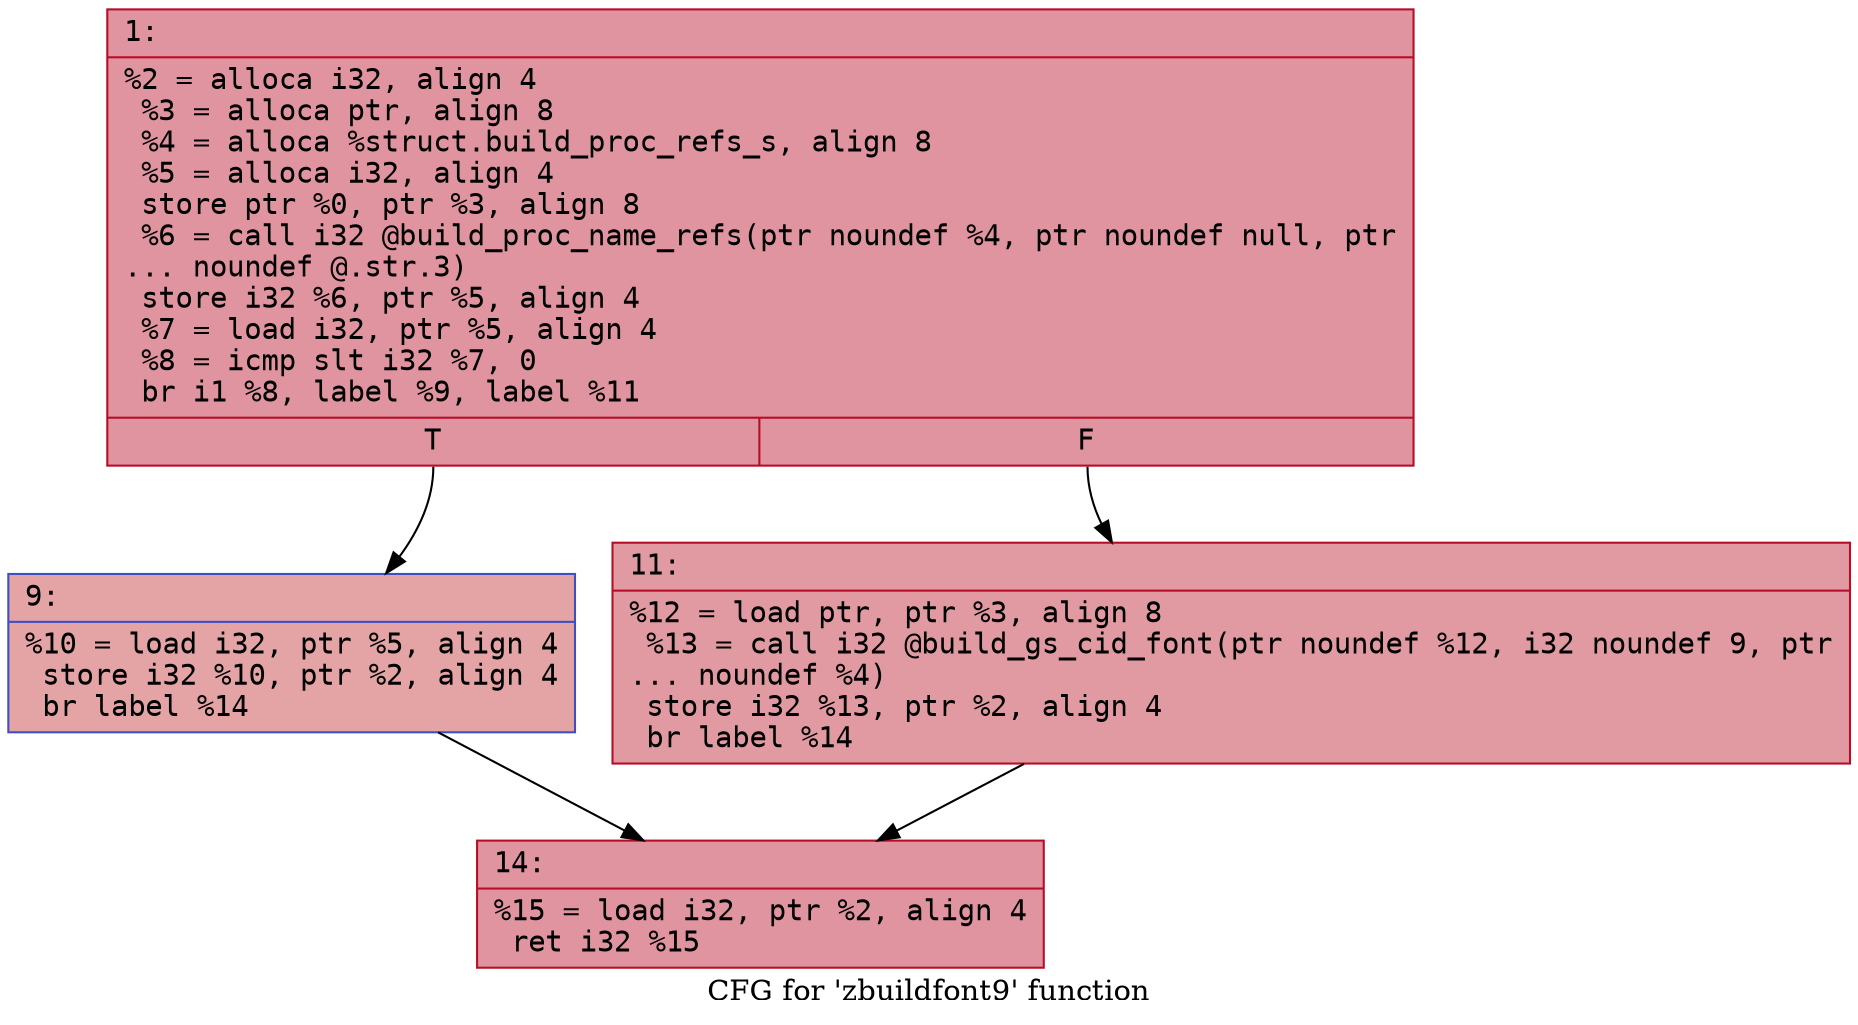 digraph "CFG for 'zbuildfont9' function" {
	label="CFG for 'zbuildfont9' function";

	Node0x600000aadf40 [shape=record,color="#b70d28ff", style=filled, fillcolor="#b70d2870" fontname="Courier",label="{1:\l|  %2 = alloca i32, align 4\l  %3 = alloca ptr, align 8\l  %4 = alloca %struct.build_proc_refs_s, align 8\l  %5 = alloca i32, align 4\l  store ptr %0, ptr %3, align 8\l  %6 = call i32 @build_proc_name_refs(ptr noundef %4, ptr noundef null, ptr\l... noundef @.str.3)\l  store i32 %6, ptr %5, align 4\l  %7 = load i32, ptr %5, align 4\l  %8 = icmp slt i32 %7, 0\l  br i1 %8, label %9, label %11\l|{<s0>T|<s1>F}}"];
	Node0x600000aadf40:s0 -> Node0x600000aadf90[tooltip="1 -> 9\nProbability 37.50%" ];
	Node0x600000aadf40:s1 -> Node0x600000aadfe0[tooltip="1 -> 11\nProbability 62.50%" ];
	Node0x600000aadf90 [shape=record,color="#3d50c3ff", style=filled, fillcolor="#c32e3170" fontname="Courier",label="{9:\l|  %10 = load i32, ptr %5, align 4\l  store i32 %10, ptr %2, align 4\l  br label %14\l}"];
	Node0x600000aadf90 -> Node0x600000aae030[tooltip="9 -> 14\nProbability 100.00%" ];
	Node0x600000aadfe0 [shape=record,color="#b70d28ff", style=filled, fillcolor="#bb1b2c70" fontname="Courier",label="{11:\l|  %12 = load ptr, ptr %3, align 8\l  %13 = call i32 @build_gs_cid_font(ptr noundef %12, i32 noundef 9, ptr\l... noundef %4)\l  store i32 %13, ptr %2, align 4\l  br label %14\l}"];
	Node0x600000aadfe0 -> Node0x600000aae030[tooltip="11 -> 14\nProbability 100.00%" ];
	Node0x600000aae030 [shape=record,color="#b70d28ff", style=filled, fillcolor="#b70d2870" fontname="Courier",label="{14:\l|  %15 = load i32, ptr %2, align 4\l  ret i32 %15\l}"];
}
